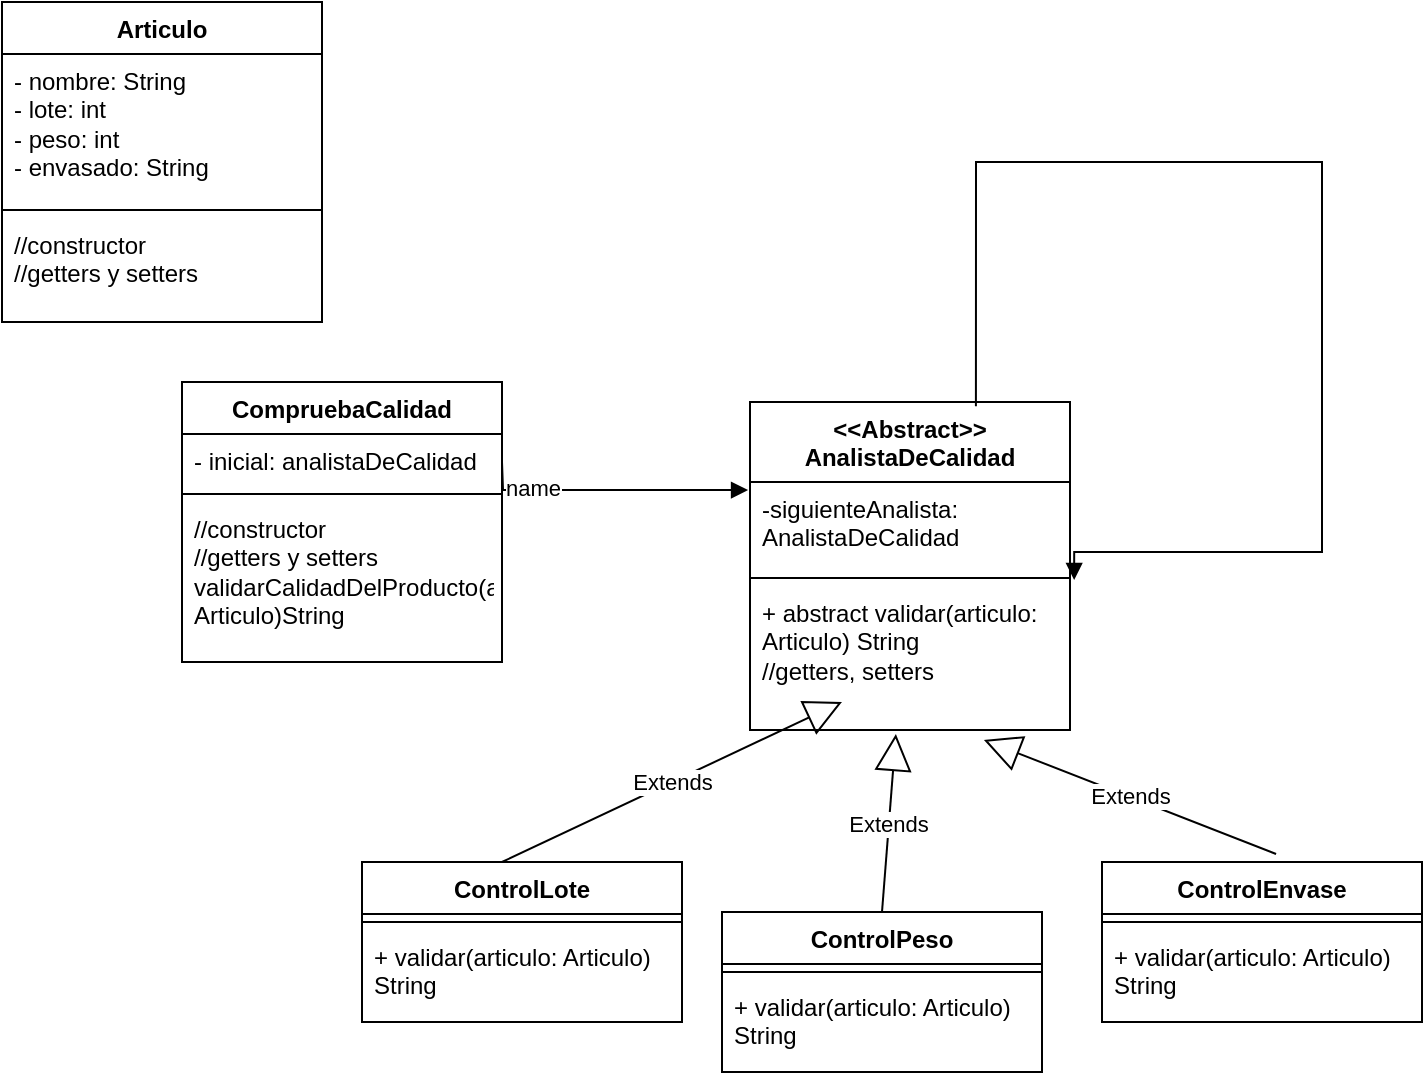 <mxfile version="21.2.9" type="device">
  <diagram name="Page-1" id="4ToTiAgspWBBXMDzHIHO">
    <mxGraphModel dx="1195" dy="637" grid="1" gridSize="10" guides="1" tooltips="1" connect="1" arrows="1" fold="1" page="1" pageScale="1" pageWidth="827" pageHeight="1169" math="0" shadow="0">
      <root>
        <mxCell id="0" />
        <mxCell id="1" parent="0" />
        <mxCell id="Lkrm_1MaLV5EglNixJMT-1" value="Articulo" style="swimlane;fontStyle=1;align=center;verticalAlign=top;childLayout=stackLayout;horizontal=1;startSize=26;horizontalStack=0;resizeParent=1;resizeParentMax=0;resizeLast=0;collapsible=1;marginBottom=0;whiteSpace=wrap;html=1;" vertex="1" parent="1">
          <mxGeometry x="40" y="50" width="160" height="160" as="geometry" />
        </mxCell>
        <mxCell id="Lkrm_1MaLV5EglNixJMT-2" value="- nombre: String&lt;br&gt;- lote: int&lt;br&gt;- peso: int&lt;br&gt;- envasado: String" style="text;strokeColor=none;fillColor=none;align=left;verticalAlign=top;spacingLeft=4;spacingRight=4;overflow=hidden;rotatable=0;points=[[0,0.5],[1,0.5]];portConstraint=eastwest;whiteSpace=wrap;html=1;" vertex="1" parent="Lkrm_1MaLV5EglNixJMT-1">
          <mxGeometry y="26" width="160" height="74" as="geometry" />
        </mxCell>
        <mxCell id="Lkrm_1MaLV5EglNixJMT-3" value="" style="line;strokeWidth=1;fillColor=none;align=left;verticalAlign=middle;spacingTop=-1;spacingLeft=3;spacingRight=3;rotatable=0;labelPosition=right;points=[];portConstraint=eastwest;strokeColor=inherit;" vertex="1" parent="Lkrm_1MaLV5EglNixJMT-1">
          <mxGeometry y="100" width="160" height="8" as="geometry" />
        </mxCell>
        <mxCell id="Lkrm_1MaLV5EglNixJMT-4" value="//constructor&lt;br&gt;//getters y setters" style="text;strokeColor=none;fillColor=none;align=left;verticalAlign=top;spacingLeft=4;spacingRight=4;overflow=hidden;rotatable=0;points=[[0,0.5],[1,0.5]];portConstraint=eastwest;whiteSpace=wrap;html=1;" vertex="1" parent="Lkrm_1MaLV5EglNixJMT-1">
          <mxGeometry y="108" width="160" height="52" as="geometry" />
        </mxCell>
        <mxCell id="Lkrm_1MaLV5EglNixJMT-5" value="CompruebaCalidad" style="swimlane;fontStyle=1;align=center;verticalAlign=top;childLayout=stackLayout;horizontal=1;startSize=26;horizontalStack=0;resizeParent=1;resizeParentMax=0;resizeLast=0;collapsible=1;marginBottom=0;whiteSpace=wrap;html=1;" vertex="1" parent="1">
          <mxGeometry x="130" y="240" width="160" height="140" as="geometry" />
        </mxCell>
        <mxCell id="Lkrm_1MaLV5EglNixJMT-6" value="- inicial: analistaDeCalidad" style="text;strokeColor=none;fillColor=none;align=left;verticalAlign=top;spacingLeft=4;spacingRight=4;overflow=hidden;rotatable=0;points=[[0,0.5],[1,0.5]];portConstraint=eastwest;whiteSpace=wrap;html=1;" vertex="1" parent="Lkrm_1MaLV5EglNixJMT-5">
          <mxGeometry y="26" width="160" height="26" as="geometry" />
        </mxCell>
        <mxCell id="Lkrm_1MaLV5EglNixJMT-13" value="name" style="endArrow=block;endFill=1;html=1;edgeStyle=orthogonalEdgeStyle;align=left;verticalAlign=top;rounded=0;entryX=-0.006;entryY=0.091;entryDx=0;entryDy=0;entryPerimeter=0;" edge="1" parent="Lkrm_1MaLV5EglNixJMT-5" target="Lkrm_1MaLV5EglNixJMT-10">
          <mxGeometry x="-1" relative="1" as="geometry">
            <mxPoint x="160" y="40" as="sourcePoint" />
            <mxPoint x="310" y="40" as="targetPoint" />
          </mxGeometry>
        </mxCell>
        <mxCell id="Lkrm_1MaLV5EglNixJMT-7" value="" style="line;strokeWidth=1;fillColor=none;align=left;verticalAlign=middle;spacingTop=-1;spacingLeft=3;spacingRight=3;rotatable=0;labelPosition=right;points=[];portConstraint=eastwest;strokeColor=inherit;" vertex="1" parent="Lkrm_1MaLV5EglNixJMT-5">
          <mxGeometry y="52" width="160" height="8" as="geometry" />
        </mxCell>
        <mxCell id="Lkrm_1MaLV5EglNixJMT-8" value="//constructor&lt;br&gt;//getters y setters&lt;br&gt;validarCalidadDelProducto(articulo: Articulo)String" style="text;strokeColor=none;fillColor=none;align=left;verticalAlign=top;spacingLeft=4;spacingRight=4;overflow=hidden;rotatable=0;points=[[0,0.5],[1,0.5]];portConstraint=eastwest;whiteSpace=wrap;html=1;" vertex="1" parent="Lkrm_1MaLV5EglNixJMT-5">
          <mxGeometry y="60" width="160" height="80" as="geometry" />
        </mxCell>
        <mxCell id="Lkrm_1MaLV5EglNixJMT-9" value="&amp;lt;&amp;lt;Abstract&amp;gt;&amp;gt;&lt;br&gt;AnalistaDeCalidad" style="swimlane;fontStyle=1;align=center;verticalAlign=top;childLayout=stackLayout;horizontal=1;startSize=40;horizontalStack=0;resizeParent=1;resizeParentMax=0;resizeLast=0;collapsible=1;marginBottom=0;whiteSpace=wrap;html=1;" vertex="1" parent="1">
          <mxGeometry x="414" y="250" width="160" height="164" as="geometry" />
        </mxCell>
        <mxCell id="Lkrm_1MaLV5EglNixJMT-10" value="-siguienteAnalista: AnalistaDeCalidad" style="text;strokeColor=none;fillColor=none;align=left;verticalAlign=top;spacingLeft=4;spacingRight=4;overflow=hidden;rotatable=0;points=[[0,0.5],[1,0.5]];portConstraint=eastwest;whiteSpace=wrap;html=1;" vertex="1" parent="Lkrm_1MaLV5EglNixJMT-9">
          <mxGeometry y="40" width="160" height="44" as="geometry" />
        </mxCell>
        <mxCell id="Lkrm_1MaLV5EglNixJMT-11" value="" style="line;strokeWidth=1;fillColor=none;align=left;verticalAlign=middle;spacingTop=-1;spacingLeft=3;spacingRight=3;rotatable=0;labelPosition=right;points=[];portConstraint=eastwest;strokeColor=inherit;" vertex="1" parent="Lkrm_1MaLV5EglNixJMT-9">
          <mxGeometry y="84" width="160" height="8" as="geometry" />
        </mxCell>
        <mxCell id="Lkrm_1MaLV5EglNixJMT-12" value="+ abstract validar(articulo: Articulo) String&lt;br&gt;//getters, setters" style="text;strokeColor=none;fillColor=none;align=left;verticalAlign=top;spacingLeft=4;spacingRight=4;overflow=hidden;rotatable=0;points=[[0,0.5],[1,0.5]];portConstraint=eastwest;whiteSpace=wrap;html=1;" vertex="1" parent="Lkrm_1MaLV5EglNixJMT-9">
          <mxGeometry y="92" width="160" height="72" as="geometry" />
        </mxCell>
        <mxCell id="Lkrm_1MaLV5EglNixJMT-15" value="" style="endArrow=block;endFill=1;html=1;edgeStyle=orthogonalEdgeStyle;align=left;verticalAlign=top;rounded=0;exitX=0.706;exitY=0.013;exitDx=0;exitDy=0;exitPerimeter=0;entryX=1.013;entryY=-0.042;entryDx=0;entryDy=0;entryPerimeter=0;" edge="1" parent="Lkrm_1MaLV5EglNixJMT-9" source="Lkrm_1MaLV5EglNixJMT-9" target="Lkrm_1MaLV5EglNixJMT-12">
          <mxGeometry x="-1" relative="1" as="geometry">
            <mxPoint x="-114" y="40" as="sourcePoint" />
            <mxPoint x="9" y="40" as="targetPoint" />
            <Array as="points">
              <mxPoint x="113" y="-120" />
              <mxPoint x="286" y="-120" />
              <mxPoint x="286" y="75" />
            </Array>
          </mxGeometry>
        </mxCell>
        <mxCell id="Lkrm_1MaLV5EglNixJMT-16" value="ControlLote" style="swimlane;fontStyle=1;align=center;verticalAlign=top;childLayout=stackLayout;horizontal=1;startSize=26;horizontalStack=0;resizeParent=1;resizeParentMax=0;resizeLast=0;collapsible=1;marginBottom=0;whiteSpace=wrap;html=1;" vertex="1" parent="1">
          <mxGeometry x="220" y="480" width="160" height="80" as="geometry" />
        </mxCell>
        <mxCell id="Lkrm_1MaLV5EglNixJMT-26" value="Extends" style="endArrow=block;endSize=16;endFill=0;html=1;rounded=0;" edge="1" parent="Lkrm_1MaLV5EglNixJMT-16">
          <mxGeometry width="160" relative="1" as="geometry">
            <mxPoint x="70" as="sourcePoint" />
            <mxPoint x="240" y="-80" as="targetPoint" />
          </mxGeometry>
        </mxCell>
        <mxCell id="Lkrm_1MaLV5EglNixJMT-18" value="" style="line;strokeWidth=1;fillColor=none;align=left;verticalAlign=middle;spacingTop=-1;spacingLeft=3;spacingRight=3;rotatable=0;labelPosition=right;points=[];portConstraint=eastwest;strokeColor=inherit;" vertex="1" parent="Lkrm_1MaLV5EglNixJMT-16">
          <mxGeometry y="26" width="160" height="8" as="geometry" />
        </mxCell>
        <mxCell id="Lkrm_1MaLV5EglNixJMT-19" value="+ validar(articulo: Articulo) String" style="text;strokeColor=none;fillColor=none;align=left;verticalAlign=top;spacingLeft=4;spacingRight=4;overflow=hidden;rotatable=0;points=[[0,0.5],[1,0.5]];portConstraint=eastwest;whiteSpace=wrap;html=1;" vertex="1" parent="Lkrm_1MaLV5EglNixJMT-16">
          <mxGeometry y="34" width="160" height="46" as="geometry" />
        </mxCell>
        <mxCell id="Lkrm_1MaLV5EglNixJMT-20" value="ControlPeso" style="swimlane;fontStyle=1;align=center;verticalAlign=top;childLayout=stackLayout;horizontal=1;startSize=26;horizontalStack=0;resizeParent=1;resizeParentMax=0;resizeLast=0;collapsible=1;marginBottom=0;whiteSpace=wrap;html=1;" vertex="1" parent="1">
          <mxGeometry x="400" y="505" width="160" height="80" as="geometry" />
        </mxCell>
        <mxCell id="Lkrm_1MaLV5EglNixJMT-21" value="" style="line;strokeWidth=1;fillColor=none;align=left;verticalAlign=middle;spacingTop=-1;spacingLeft=3;spacingRight=3;rotatable=0;labelPosition=right;points=[];portConstraint=eastwest;strokeColor=inherit;" vertex="1" parent="Lkrm_1MaLV5EglNixJMT-20">
          <mxGeometry y="26" width="160" height="8" as="geometry" />
        </mxCell>
        <mxCell id="Lkrm_1MaLV5EglNixJMT-22" value="+ validar(articulo: Articulo) String" style="text;strokeColor=none;fillColor=none;align=left;verticalAlign=top;spacingLeft=4;spacingRight=4;overflow=hidden;rotatable=0;points=[[0,0.5],[1,0.5]];portConstraint=eastwest;whiteSpace=wrap;html=1;" vertex="1" parent="Lkrm_1MaLV5EglNixJMT-20">
          <mxGeometry y="34" width="160" height="46" as="geometry" />
        </mxCell>
        <mxCell id="Lkrm_1MaLV5EglNixJMT-23" value="ControlEnvase" style="swimlane;fontStyle=1;align=center;verticalAlign=top;childLayout=stackLayout;horizontal=1;startSize=26;horizontalStack=0;resizeParent=1;resizeParentMax=0;resizeLast=0;collapsible=1;marginBottom=0;whiteSpace=wrap;html=1;" vertex="1" parent="1">
          <mxGeometry x="590" y="480" width="160" height="80" as="geometry" />
        </mxCell>
        <mxCell id="Lkrm_1MaLV5EglNixJMT-24" value="" style="line;strokeWidth=1;fillColor=none;align=left;verticalAlign=middle;spacingTop=-1;spacingLeft=3;spacingRight=3;rotatable=0;labelPosition=right;points=[];portConstraint=eastwest;strokeColor=inherit;" vertex="1" parent="Lkrm_1MaLV5EglNixJMT-23">
          <mxGeometry y="26" width="160" height="8" as="geometry" />
        </mxCell>
        <mxCell id="Lkrm_1MaLV5EglNixJMT-25" value="+ validar(articulo: Articulo) String" style="text;strokeColor=none;fillColor=none;align=left;verticalAlign=top;spacingLeft=4;spacingRight=4;overflow=hidden;rotatable=0;points=[[0,0.5],[1,0.5]];portConstraint=eastwest;whiteSpace=wrap;html=1;" vertex="1" parent="Lkrm_1MaLV5EglNixJMT-23">
          <mxGeometry y="34" width="160" height="46" as="geometry" />
        </mxCell>
        <mxCell id="Lkrm_1MaLV5EglNixJMT-27" value="Extends" style="endArrow=block;endSize=16;endFill=0;html=1;rounded=0;entryX=0.456;entryY=1.028;entryDx=0;entryDy=0;entryPerimeter=0;exitX=0.5;exitY=0;exitDx=0;exitDy=0;" edge="1" parent="1" source="Lkrm_1MaLV5EglNixJMT-20" target="Lkrm_1MaLV5EglNixJMT-12">
          <mxGeometry width="160" relative="1" as="geometry">
            <mxPoint x="300" y="490" as="sourcePoint" />
            <mxPoint x="481" y="409" as="targetPoint" />
          </mxGeometry>
        </mxCell>
        <mxCell id="Lkrm_1MaLV5EglNixJMT-28" value="Extends" style="endArrow=block;endSize=16;endFill=0;html=1;rounded=0;entryX=0.731;entryY=1.069;entryDx=0;entryDy=0;entryPerimeter=0;exitX=0.544;exitY=-0.05;exitDx=0;exitDy=0;exitPerimeter=0;" edge="1" parent="1" source="Lkrm_1MaLV5EglNixJMT-23" target="Lkrm_1MaLV5EglNixJMT-12">
          <mxGeometry width="160" relative="1" as="geometry">
            <mxPoint x="490" y="515" as="sourcePoint" />
            <mxPoint x="497" y="412" as="targetPoint" />
          </mxGeometry>
        </mxCell>
      </root>
    </mxGraphModel>
  </diagram>
</mxfile>
